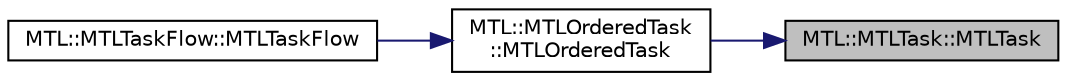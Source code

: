 digraph "MTL::MTLTask::MTLTask"
{
 // LATEX_PDF_SIZE
  edge [fontname="Helvetica",fontsize="10",labelfontname="Helvetica",labelfontsize="10"];
  node [fontname="Helvetica",fontsize="10",shape=record];
  rankdir="RL";
  Node1 [label="MTL::MTLTask::MTLTask",height=0.2,width=0.4,color="black", fillcolor="grey75", style="filled", fontcolor="black",tooltip="Construct a new MTLTask object."];
  Node1 -> Node2 [dir="back",color="midnightblue",fontsize="10",style="solid"];
  Node2 [label="MTL::MTLOrderedTask\l::MTLOrderedTask",height=0.2,width=0.4,color="black", fillcolor="white", style="filled",URL="$d1/d77/classMTL_1_1MTLOrderedTask.html#ad7a850b5faeb46a6651460e97b413347",tooltip="Constructor."];
  Node2 -> Node3 [dir="back",color="midnightblue",fontsize="10",style="solid"];
  Node3 [label="MTL::MTLTaskFlow::MTLTaskFlow",height=0.2,width=0.4,color="black", fillcolor="white", style="filled",URL="$d7/d79/classMTL_1_1MTLTaskFlow.html#a5adb68edc5b329d6b053863443eba65a",tooltip="Construct a new MTLTaskFlow object."];
}
